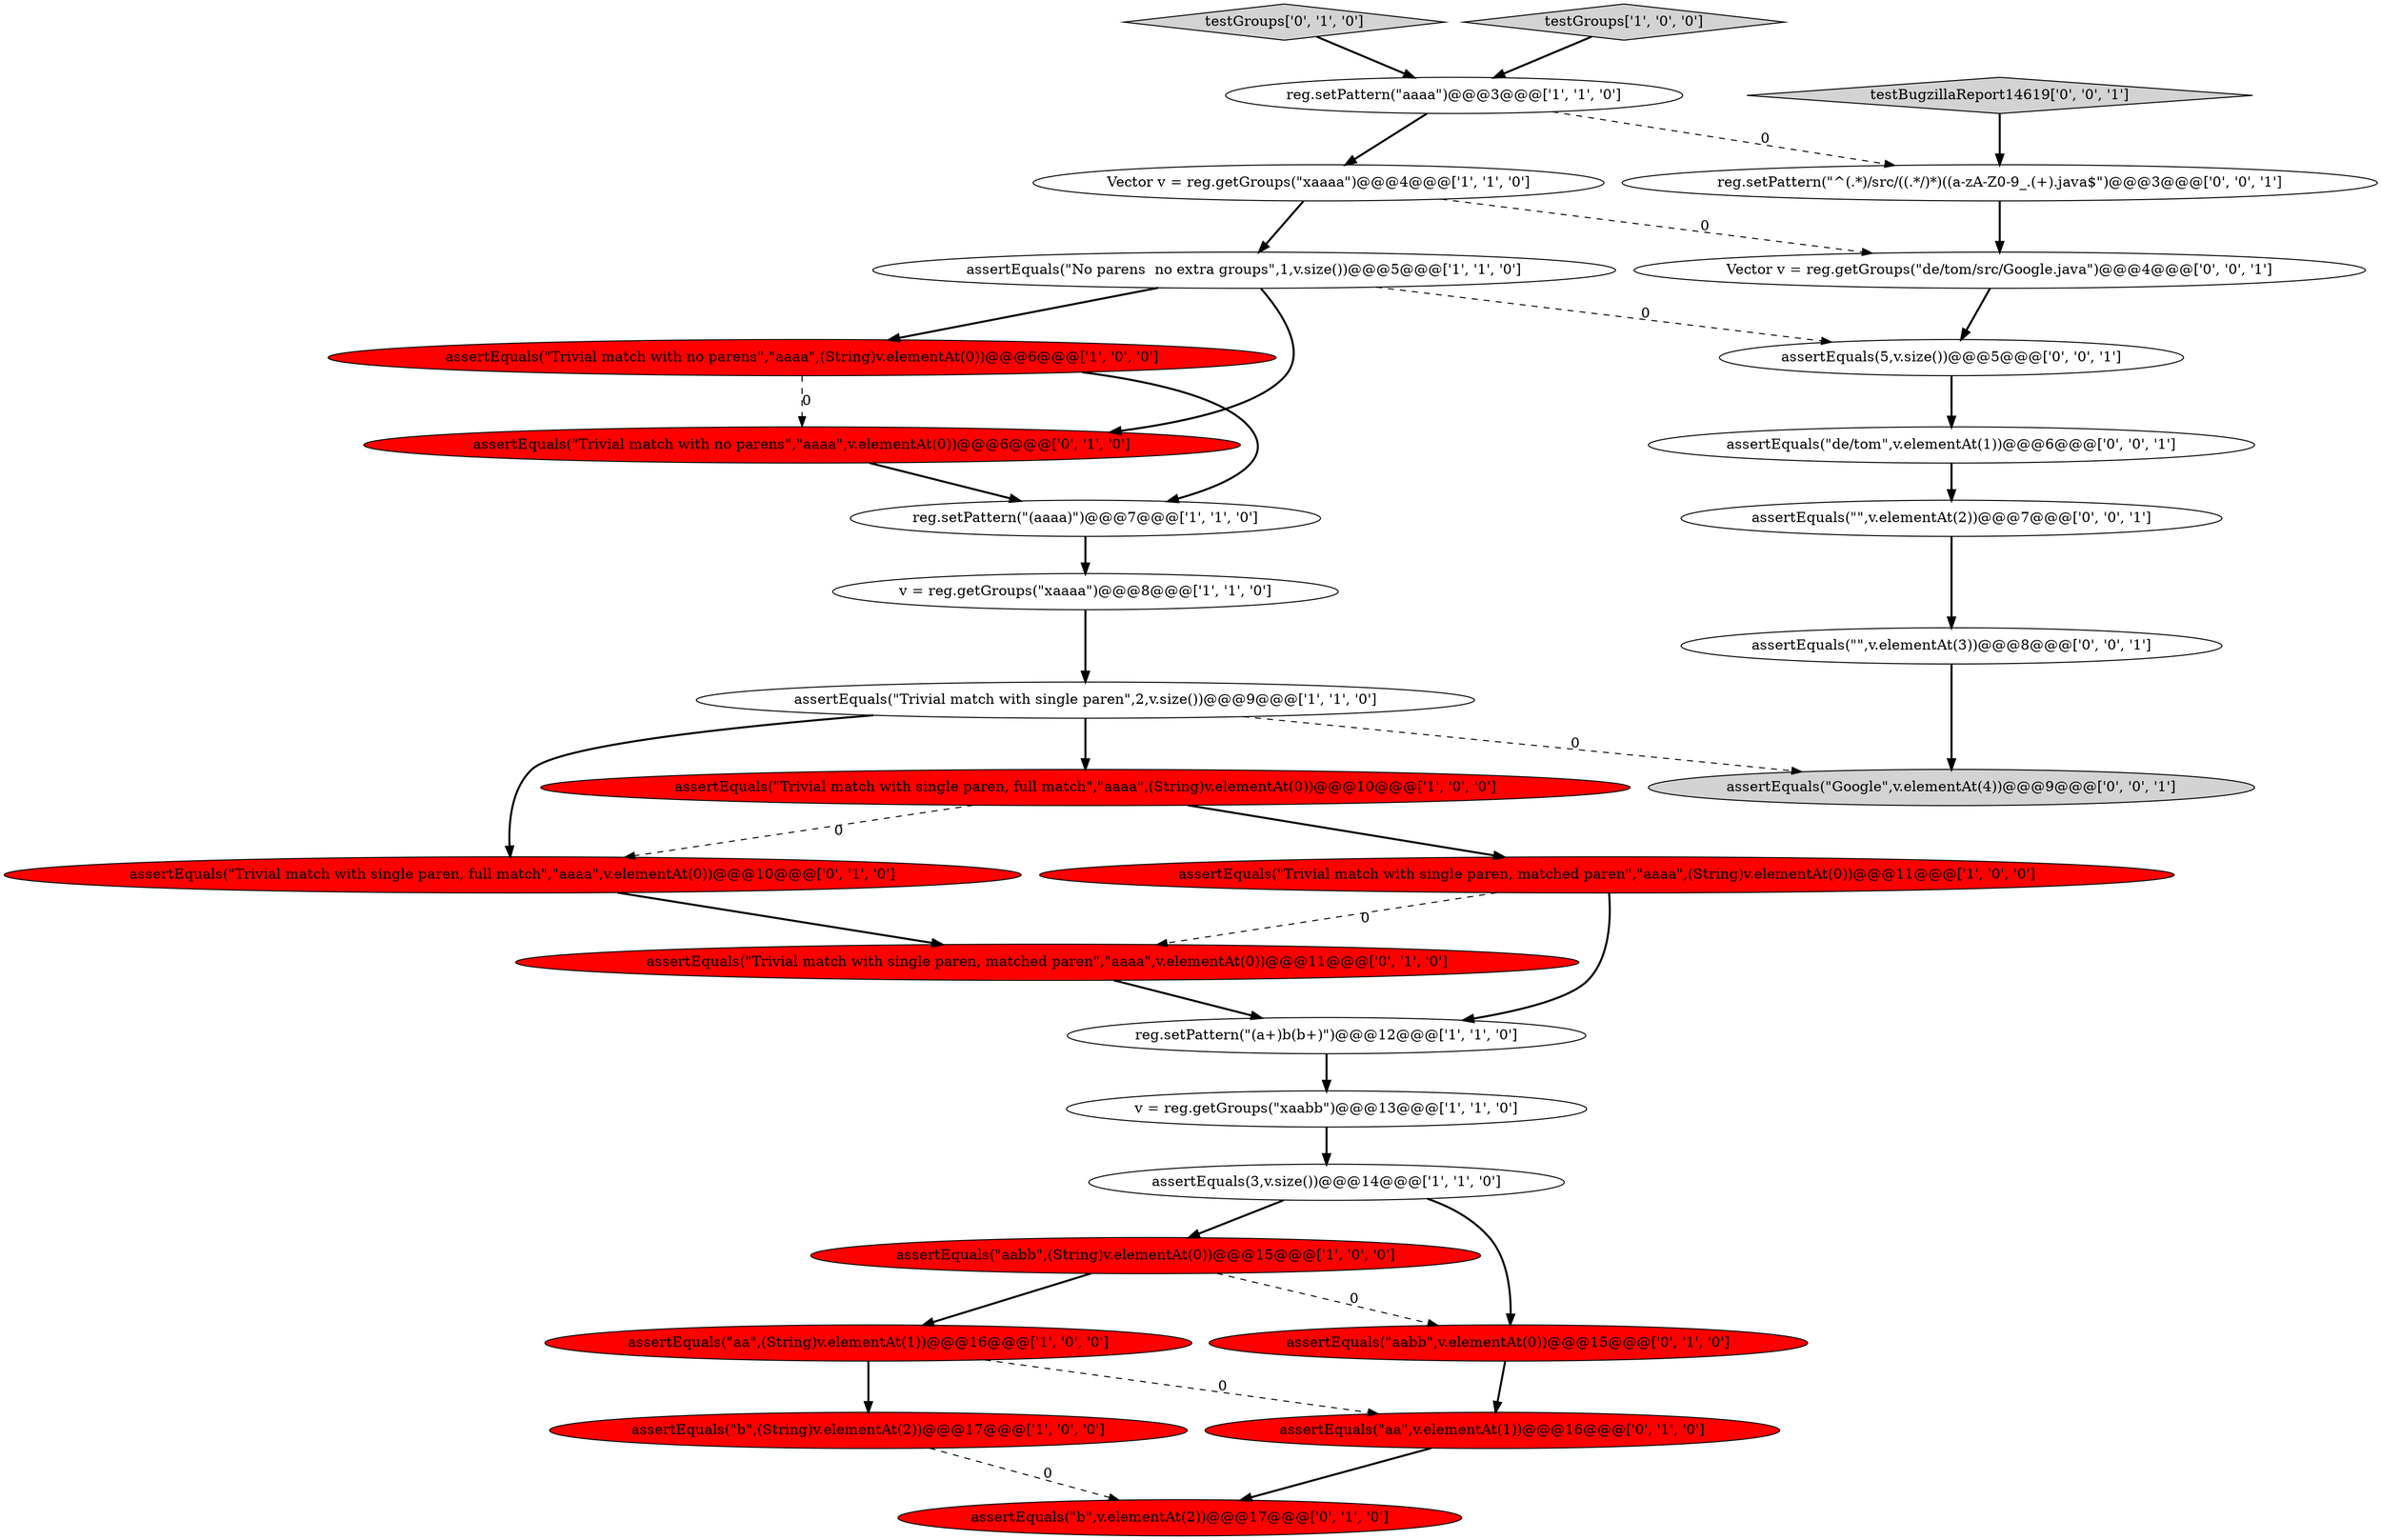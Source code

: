 digraph {
8 [style = filled, label = "assertEquals(\"aabb\",(String)v.elementAt(0))@@@15@@@['1', '0', '0']", fillcolor = red, shape = ellipse image = "AAA1AAABBB1BBB"];
20 [style = filled, label = "assertEquals(\"aabb\",v.elementAt(0))@@@15@@@['0', '1', '0']", fillcolor = red, shape = ellipse image = "AAA1AAABBB2BBB"];
9 [style = filled, label = "reg.setPattern(\"(a+)b(b+)\")@@@12@@@['1', '1', '0']", fillcolor = white, shape = ellipse image = "AAA0AAABBB1BBB"];
14 [style = filled, label = "assertEquals(\"Trivial match with single paren, full match\",\"aaaa\",(String)v.elementAt(0))@@@10@@@['1', '0', '0']", fillcolor = red, shape = ellipse image = "AAA1AAABBB1BBB"];
27 [style = filled, label = "assertEquals(5,v.size())@@@5@@@['0', '0', '1']", fillcolor = white, shape = ellipse image = "AAA0AAABBB3BBB"];
5 [style = filled, label = "assertEquals(3,v.size())@@@14@@@['1', '1', '0']", fillcolor = white, shape = ellipse image = "AAA0AAABBB1BBB"];
1 [style = filled, label = "assertEquals(\"b\",(String)v.elementAt(2))@@@17@@@['1', '0', '0']", fillcolor = red, shape = ellipse image = "AAA1AAABBB1BBB"];
18 [style = filled, label = "assertEquals(\"aa\",v.elementAt(1))@@@16@@@['0', '1', '0']", fillcolor = red, shape = ellipse image = "AAA1AAABBB2BBB"];
10 [style = filled, label = "assertEquals(\"aa\",(String)v.elementAt(1))@@@16@@@['1', '0', '0']", fillcolor = red, shape = ellipse image = "AAA1AAABBB1BBB"];
16 [style = filled, label = "assertEquals(\"Trivial match with no parens\",\"aaaa\",v.elementAt(0))@@@6@@@['0', '1', '0']", fillcolor = red, shape = ellipse image = "AAA1AAABBB2BBB"];
17 [style = filled, label = "assertEquals(\"Trivial match with single paren, matched paren\",\"aaaa\",v.elementAt(0))@@@11@@@['0', '1', '0']", fillcolor = red, shape = ellipse image = "AAA1AAABBB2BBB"];
21 [style = filled, label = "assertEquals(\"b\",v.elementAt(2))@@@17@@@['0', '1', '0']", fillcolor = red, shape = ellipse image = "AAA1AAABBB2BBB"];
28 [style = filled, label = "assertEquals(\"\",v.elementAt(3))@@@8@@@['0', '0', '1']", fillcolor = white, shape = ellipse image = "AAA0AAABBB3BBB"];
24 [style = filled, label = "assertEquals(\"Google\",v.elementAt(4))@@@9@@@['0', '0', '1']", fillcolor = lightgray, shape = ellipse image = "AAA0AAABBB3BBB"];
0 [style = filled, label = "v = reg.getGroups(\"xaaaa\")@@@8@@@['1', '1', '0']", fillcolor = white, shape = ellipse image = "AAA0AAABBB1BBB"];
13 [style = filled, label = "Vector v = reg.getGroups(\"xaaaa\")@@@4@@@['1', '1', '0']", fillcolor = white, shape = ellipse image = "AAA0AAABBB1BBB"];
15 [style = filled, label = "assertEquals(\"Trivial match with single paren, matched paren\",\"aaaa\",(String)v.elementAt(0))@@@11@@@['1', '0', '0']", fillcolor = red, shape = ellipse image = "AAA1AAABBB1BBB"];
2 [style = filled, label = "reg.setPattern(\"aaaa\")@@@3@@@['1', '1', '0']", fillcolor = white, shape = ellipse image = "AAA0AAABBB1BBB"];
3 [style = filled, label = "assertEquals(\"Trivial match with no parens\",\"aaaa\",(String)v.elementAt(0))@@@6@@@['1', '0', '0']", fillcolor = red, shape = ellipse image = "AAA1AAABBB1BBB"];
11 [style = filled, label = "assertEquals(\"Trivial match with single paren\",2,v.size())@@@9@@@['1', '1', '0']", fillcolor = white, shape = ellipse image = "AAA0AAABBB1BBB"];
25 [style = filled, label = "assertEquals(\"\",v.elementAt(2))@@@7@@@['0', '0', '1']", fillcolor = white, shape = ellipse image = "AAA0AAABBB3BBB"];
22 [style = filled, label = "assertEquals(\"Trivial match with single paren, full match\",\"aaaa\",v.elementAt(0))@@@10@@@['0', '1', '0']", fillcolor = red, shape = ellipse image = "AAA1AAABBB2BBB"];
6 [style = filled, label = "v = reg.getGroups(\"xaabb\")@@@13@@@['1', '1', '0']", fillcolor = white, shape = ellipse image = "AAA0AAABBB1BBB"];
23 [style = filled, label = "assertEquals(\"de/tom\",v.elementAt(1))@@@6@@@['0', '0', '1']", fillcolor = white, shape = ellipse image = "AAA0AAABBB3BBB"];
12 [style = filled, label = "assertEquals(\"No parens  no extra groups\",1,v.size())@@@5@@@['1', '1', '0']", fillcolor = white, shape = ellipse image = "AAA0AAABBB1BBB"];
4 [style = filled, label = "reg.setPattern(\"(aaaa)\")@@@7@@@['1', '1', '0']", fillcolor = white, shape = ellipse image = "AAA0AAABBB1BBB"];
30 [style = filled, label = "reg.setPattern(\"^(.*)/src/((.*/)*)((a-zA-Z0-9_\.(+)\.java$\")@@@3@@@['0', '0', '1']", fillcolor = white, shape = ellipse image = "AAA0AAABBB3BBB"];
26 [style = filled, label = "Vector v = reg.getGroups(\"de/tom/src/Google.java\")@@@4@@@['0', '0', '1']", fillcolor = white, shape = ellipse image = "AAA0AAABBB3BBB"];
29 [style = filled, label = "testBugzillaReport14619['0', '0', '1']", fillcolor = lightgray, shape = diamond image = "AAA0AAABBB3BBB"];
19 [style = filled, label = "testGroups['0', '1', '0']", fillcolor = lightgray, shape = diamond image = "AAA0AAABBB2BBB"];
7 [style = filled, label = "testGroups['1', '0', '0']", fillcolor = lightgray, shape = diamond image = "AAA0AAABBB1BBB"];
5->8 [style = bold, label=""];
8->10 [style = bold, label=""];
23->25 [style = bold, label=""];
25->28 [style = bold, label=""];
5->20 [style = bold, label=""];
11->14 [style = bold, label=""];
29->30 [style = bold, label=""];
17->9 [style = bold, label=""];
30->26 [style = bold, label=""];
8->20 [style = dashed, label="0"];
0->11 [style = bold, label=""];
14->22 [style = dashed, label="0"];
1->21 [style = dashed, label="0"];
12->16 [style = bold, label=""];
19->2 [style = bold, label=""];
2->30 [style = dashed, label="0"];
3->4 [style = bold, label=""];
13->26 [style = dashed, label="0"];
9->6 [style = bold, label=""];
4->0 [style = bold, label=""];
2->13 [style = bold, label=""];
20->18 [style = bold, label=""];
6->5 [style = bold, label=""];
26->27 [style = bold, label=""];
13->12 [style = bold, label=""];
15->9 [style = bold, label=""];
7->2 [style = bold, label=""];
11->24 [style = dashed, label="0"];
12->27 [style = dashed, label="0"];
11->22 [style = bold, label=""];
22->17 [style = bold, label=""];
28->24 [style = bold, label=""];
15->17 [style = dashed, label="0"];
14->15 [style = bold, label=""];
27->23 [style = bold, label=""];
12->3 [style = bold, label=""];
18->21 [style = bold, label=""];
16->4 [style = bold, label=""];
10->1 [style = bold, label=""];
10->18 [style = dashed, label="0"];
3->16 [style = dashed, label="0"];
}
